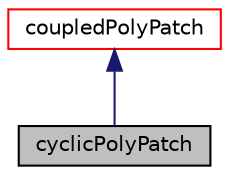 digraph "cyclicPolyPatch"
{
  bgcolor="transparent";
  edge [fontname="Helvetica",fontsize="10",labelfontname="Helvetica",labelfontsize="10"];
  node [fontname="Helvetica",fontsize="10",shape=record];
  Node9 [label="cyclicPolyPatch",height=0.2,width=0.4,color="black", fillcolor="grey75", style="filled", fontcolor="black"];
  Node10 -> Node9 [dir="back",color="midnightblue",fontsize="10",style="solid",fontname="Helvetica"];
  Node10 [label="coupledPolyPatch",height=0.2,width=0.4,color="red",URL="$a28581.html",tooltip="The coupledPolyPatch is an abstract base class for patches that couple regions of the computational d..."];
}
